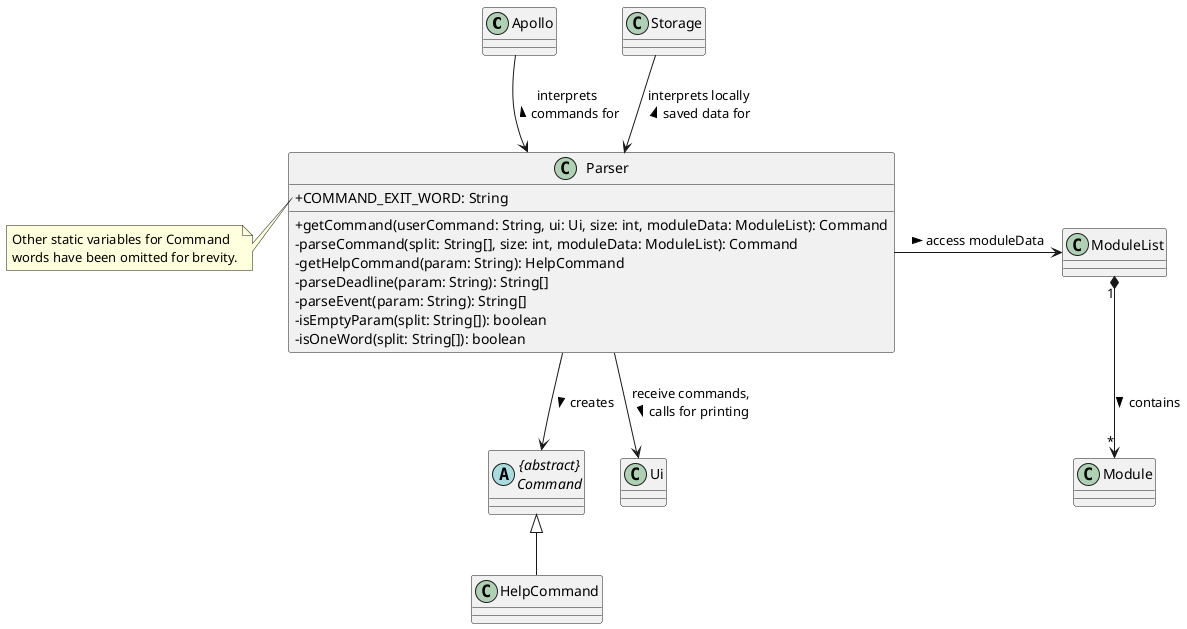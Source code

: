 @startuml
'https://plantuml.com/class-diagram
skinparam classAttributeIconSize 0

Apollo --> Parser : interprets \ncommands for <
Storage --> Parser : interprets locally \nsaved data for <

class Parser {
+ COMMAND_EXIT_WORD: String
+ getCommand(userCommand: String, ui: Ui, size: int, moduleData: ModuleList): Command
- parseCommand(split: String[], size: int, moduleData: ModuleList): Command
- getHelpCommand(param: String): HelpCommand
- parseDeadline(param: String): String[]
- parseEvent(param: String): String[]
- isEmptyParam(split: String[]): boolean
- isOneWord(split: String[]): boolean
}
note left of Parser::COMMAND_EXIT_WORD
    Other static variables for Command
    words have been omitted for brevity.
end note

Parser -> ModuleList : access moduleData >
ModuleList "1" *--> "*" Module : contains >

abstract class "{abstract}\nCommand" as Command
Parser --> Ui : receive commands, \ncalls for printing >
Parser --> Command: creates >
Command <|-- HelpCommand


@enduml